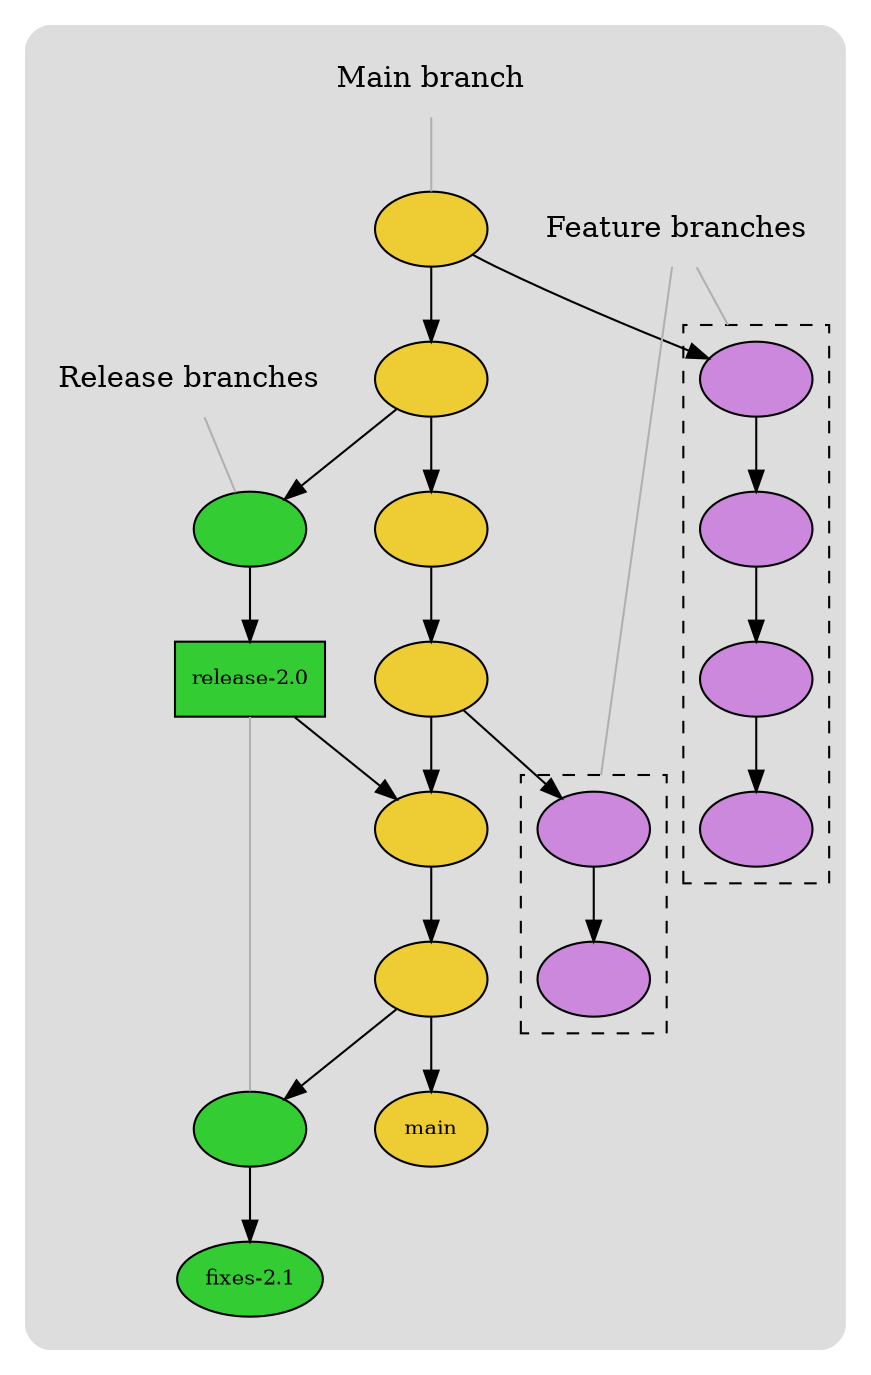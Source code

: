 digraph {
    graph [bgcolor=invis compound=true]
    subgraph cluster_all
    {
        graph [color=invis bgcolor="#dddddd" style=rounded]

        node [style="filled" fontcolor="black" label="" fontsize="10"]

        subgraph cluster_main
        {
            node [fillcolor="#eecc33"]
            main1 -> main2 -> main3 -> main4 -> main5 -> main6 -> main
            main [label="main"]
        }

        node [fillcolor="#33cc33"]
        subgraph cluster_rela
        {
            rela0 -> rela

            rela [label="release-2.0" shape=rect]
        }

        subgraph cluster_relb
        {
            relb0 -> relb
            relb [label="fixes-2.1"]
        }

        node [fillcolor="#cc88dd"]
        subgraph cluster_feata
        {
            graph [color=black style=dashed]
            feata0 -> feata1 -> feata2 -> feata3
        }

        subgraph cluster_featb
        {
            graph [color=black style=dashed]
            featb0 -> featb1
        }

        main2 -> rela0
        main1 -> feata0
        main4 -> featb0
        rela -> main5
        main6 -> relb0

        node [fontsize=14  fillcolor=invis color=invis shape=rect]
        main_root [label="Main branch"]
        feat_root [label="Feature branches"]
        rel_root [label="Release branches"]

        edge [color="#b0b0b0" arrowhead=none]

        feat_root -> feata0 [lhead="cluster_feata"]
        feat_root -> featb0 [lhead="cluster_featb"]

        main_root -> main1
        rel_root -> rela0
        rela -> relb0
    }
}